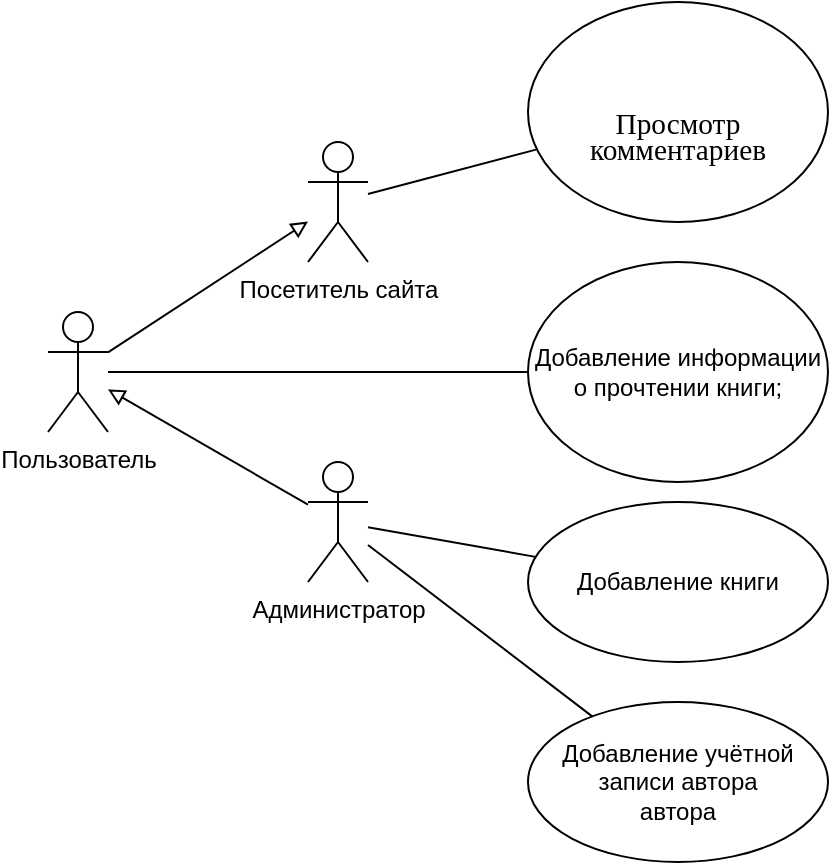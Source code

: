 <mxfile version="15.7.4" type="device"><diagram id="8oqUaPaTLaOnRtXrQ7BF" name="Page-1"><mxGraphModel dx="1527" dy="546" grid="1" gridSize="10" guides="1" tooltips="1" connect="1" arrows="1" fold="1" page="1" pageScale="1" pageWidth="827" pageHeight="1169" math="0" shadow="0"><root><mxCell id="0"/><mxCell id="1" parent="0"/><mxCell id="QPRcLqjZvMpk6V2Rpvxp-2" value="Пользователь" style="shape=umlActor;verticalLabelPosition=bottom;verticalAlign=top;html=1;" parent="1" vertex="1"><mxGeometry x="-10" y="225" width="30" height="60" as="geometry"/></mxCell><mxCell id="QPRcLqjZvMpk6V2Rpvxp-3" value="" style="endArrow=none;html=1;rounded=0;endFill=0;" parent="1" source="QPRcLqjZvMpk6V2Rpvxp-2" target="QPRcLqjZvMpk6V2Rpvxp-7" edge="1"><mxGeometry width="50" height="50" relative="1" as="geometry"><mxPoint x="210" y="250" as="sourcePoint"/><mxPoint x="170" y="210" as="targetPoint"/></mxGeometry></mxCell><mxCell id="QPRcLqjZvMpk6V2Rpvxp-5" value="Администратор" style="shape=umlActor;verticalLabelPosition=bottom;verticalAlign=top;html=1;" parent="1" vertex="1"><mxGeometry x="120" y="300" width="30" height="60" as="geometry"/></mxCell><mxCell id="QPRcLqjZvMpk6V2Rpvxp-7" value="&lt;div&gt;&lt;span style=&quot;font-size: 12px&quot;&gt;Добавление информации о прочтении книги;&lt;/span&gt;&lt;br&gt;&lt;/div&gt;" style="ellipse;whiteSpace=wrap;html=1;align=center;verticalAlign=middle;horizontal=1;" parent="1" vertex="1"><mxGeometry x="230" y="200" width="150" height="110" as="geometry"/></mxCell><mxCell id="QPRcLqjZvMpk6V2Rpvxp-8" value="&lt;div&gt;&lt;p style=&quot;margin-bottom: 0cm ; line-height: 100%&quot;&gt;&lt;br/&gt;&lt;font face=&quot;Cambria, serif&quot;&gt;&lt;font style=&quot;font-size: 11pt&quot;&gt;Просмотр&lt;br/&gt;комментариев&lt;/font&gt;&lt;/font&gt;&lt;/p&gt;&lt;/div&gt;" style="ellipse;whiteSpace=wrap;html=1;align=center;verticalAlign=middle;horizontal=1;" parent="1" vertex="1"><mxGeometry x="230" y="70" width="150" height="110" as="geometry"/></mxCell><mxCell id="QPRcLqjZvMpk6V2Rpvxp-9" value="" style="endArrow=none;html=1;rounded=0;endFill=0;startArrow=block;startFill=0;" parent="1" source="QPRcLqjZvMpk6V2Rpvxp-14" target="QPRcLqjZvMpk6V2Rpvxp-2" edge="1"><mxGeometry width="50" height="50" relative="1" as="geometry"><mxPoint x="210" y="250" as="sourcePoint"/><mxPoint x="170" y="210" as="targetPoint"/></mxGeometry></mxCell><mxCell id="QPRcLqjZvMpk6V2Rpvxp-10" value="&lt;div&gt;&lt;span style=&quot;font-size: 12px&quot;&gt;Добавление книги&lt;/span&gt;&lt;br&gt;&lt;/div&gt;" style="ellipse;whiteSpace=wrap;html=1;align=center;verticalAlign=middle;horizontal=1;" parent="1" vertex="1"><mxGeometry x="230" y="320" width="150" height="80" as="geometry"/></mxCell><mxCell id="QPRcLqjZvMpk6V2Rpvxp-11" value="" style="endArrow=none;html=1;rounded=0;endFill=0;" parent="1" source="QPRcLqjZvMpk6V2Rpvxp-5" target="QPRcLqjZvMpk6V2Rpvxp-10" edge="1"><mxGeometry width="50" height="50" relative="1" as="geometry"><mxPoint x="210" y="250" as="sourcePoint"/><mxPoint x="170" y="210" as="targetPoint"/></mxGeometry></mxCell><mxCell id="QPRcLqjZvMpk6V2Rpvxp-12" value="&lt;span style=&quot;font-size: 12px&quot;&gt;Добавление учётной записи автора&lt;/span&gt;&lt;div&gt;&lt;span style=&quot;font-size: 12px&quot;&gt;автора&lt;/span&gt;&lt;br&gt;&lt;/div&gt;" style="ellipse;whiteSpace=wrap;html=1;align=center;verticalAlign=middle;horizontal=1;" parent="1" vertex="1"><mxGeometry x="230" y="420" width="150" height="80" as="geometry"/></mxCell><mxCell id="QPRcLqjZvMpk6V2Rpvxp-13" value="" style="endArrow=none;html=1;rounded=0;endFill=0;" parent="1" source="QPRcLqjZvMpk6V2Rpvxp-5" target="QPRcLqjZvMpk6V2Rpvxp-12" edge="1"><mxGeometry width="50" height="50" relative="1" as="geometry"><mxPoint x="210" y="250" as="sourcePoint"/><mxPoint x="170" y="210" as="targetPoint"/></mxGeometry></mxCell><mxCell id="QPRcLqjZvMpk6V2Rpvxp-14" value="Посетитель сайта" style="shape=umlActor;verticalLabelPosition=bottom;verticalAlign=top;html=1;" parent="1" vertex="1"><mxGeometry x="120" y="140" width="30" height="60" as="geometry"/></mxCell><mxCell id="QPRcLqjZvMpk6V2Rpvxp-16" value="" style="endArrow=none;html=1;rounded=0;endFill=0;" parent="1" source="QPRcLqjZvMpk6V2Rpvxp-14" target="QPRcLqjZvMpk6V2Rpvxp-8" edge="1"><mxGeometry width="50" height="50" relative="1" as="geometry"><mxPoint x="210" y="250" as="sourcePoint"/><mxPoint x="170" y="210" as="targetPoint"/></mxGeometry></mxCell><mxCell id="QPRcLqjZvMpk6V2Rpvxp-19" value="" style="endArrow=none;html=1;rounded=0;endFill=0;startArrow=block;startFill=0;" parent="1" source="QPRcLqjZvMpk6V2Rpvxp-2" target="QPRcLqjZvMpk6V2Rpvxp-5" edge="1"><mxGeometry width="50" height="50" relative="1" as="geometry"><mxPoint x="74" y="155" as="sourcePoint"/><mxPoint x="74" y="225" as="targetPoint"/><Array as="points"/></mxGeometry></mxCell></root></mxGraphModel></diagram></mxfile>